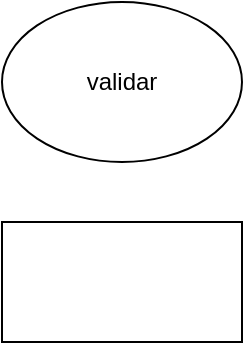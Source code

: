 <mxfile version="17.4.6" type="github"><diagram id="KlmxVrJ-S1ddqZ35woQQ" name="Page-1"><mxGraphModel dx="868" dy="482" grid="1" gridSize="10" guides="1" tooltips="1" connect="1" arrows="1" fold="1" page="1" pageScale="1" pageWidth="850" pageHeight="1100" math="0" shadow="0"><root><mxCell id="0"/><mxCell id="1" parent="0"/><mxCell id="X1KituN1B8Y9-tO2IIAc-1" value="" style="rounded=0;whiteSpace=wrap;html=1;" parent="1" vertex="1"><mxGeometry x="330" y="150" width="120" height="60" as="geometry"/></mxCell><mxCell id="X1KituN1B8Y9-tO2IIAc-3" value="validar" style="ellipse;whiteSpace=wrap;html=1;" parent="1" vertex="1"><mxGeometry x="330" y="40" width="120" height="80" as="geometry"/></mxCell></root></mxGraphModel></diagram></mxfile>